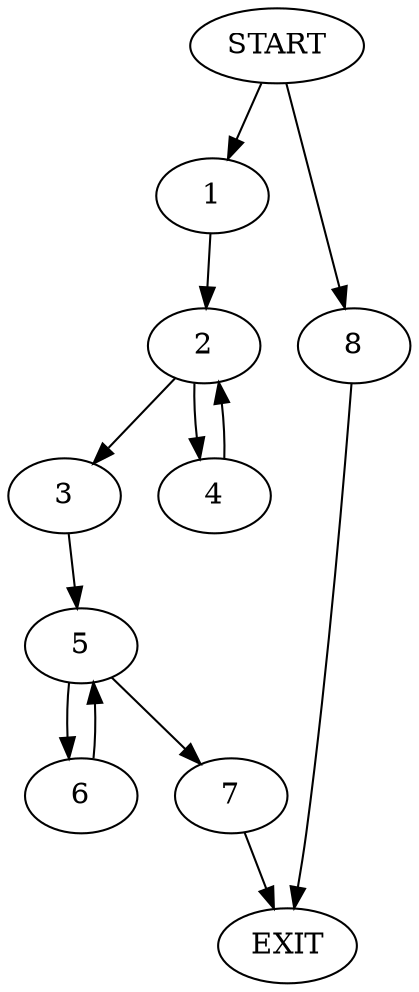 digraph {
0 [label="START"]
9 [label="EXIT"]
0 -> 1
1 -> 2
2 -> 3
2 -> 4
4 -> 2
3 -> 5
5 -> 6
5 -> 7
6 -> 5
7 -> 9
0 -> 8
8 -> 9
}
